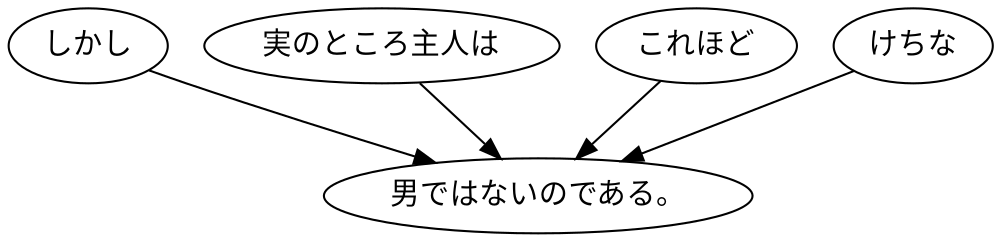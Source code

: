 digraph graph4572 {
	node0 [label="しかし"];
	node1 [label="実のところ主人は"];
	node2 [label="これほど"];
	node3 [label="けちな"];
	node4 [label="男ではないのである。"];
	node0 -> node4;
	node1 -> node4;
	node2 -> node4;
	node3 -> node4;
}
